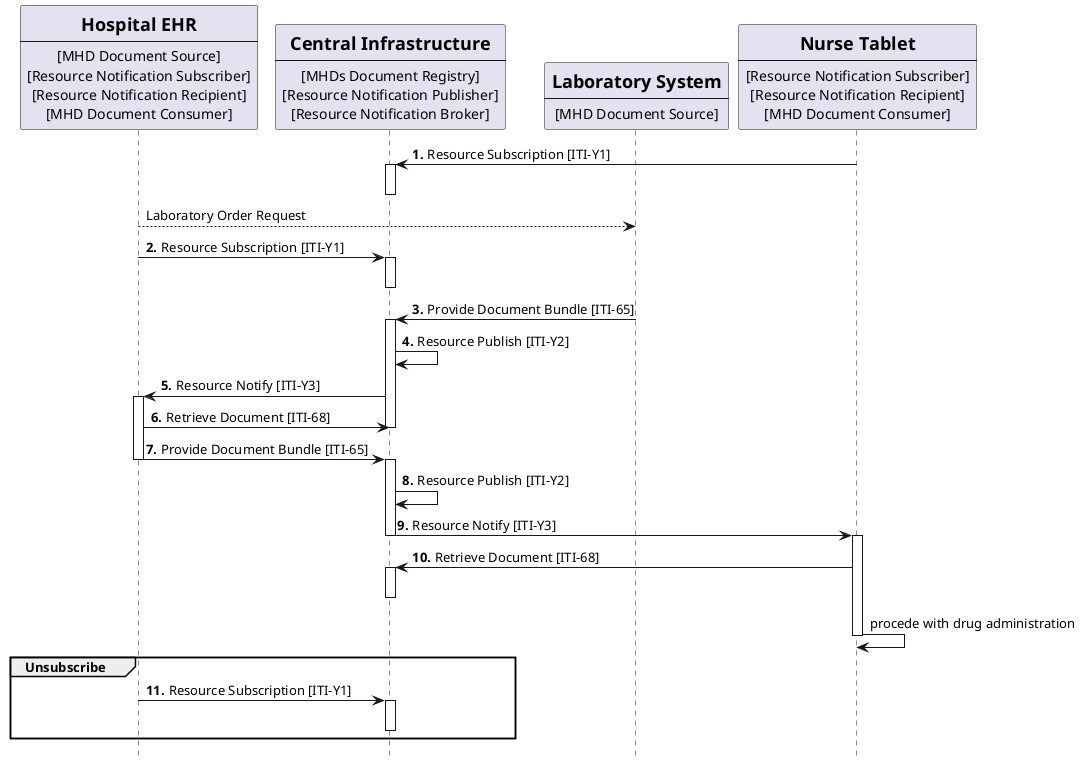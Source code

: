 @startuml
skinparam svgDimensionStyle false
hide footbox

/'title "Subscription with DSUBm on MHDs infrastructure: Laboratory Results and ePrescription"'/
participant HospitalEHR [
    =Hospital EHR
    ----
    [MHD Document Source]
    [Resource Notification Subscriber]
    [Resource Notification Recipient]
    [MHD Document Consumer]
] 

participant MHDsDocumentRegistry [
    =Central Infrastructure
    ----
    [MHDs Document Registry]
    [Resource Notification Publisher]
    [Resource Notification Broker]
    ] 


participant LaboratorySystem [
    =Laboratory System
    ----
    [MHD Document Source]
] 

participant NurseTablet [
    =Nurse Tablet
    ----
    [Resource Notification Subscriber]
    [Resource Notification Recipient]
    [MHD Document Consumer]
] 
autonumber "<b>."
NurseTablet -> MHDsDocumentRegistry:   Resource Subscription [ITI-Y1]
activate MHDsDocumentRegistry
deactivate MHDsDocumentRegistry
autonumber stop
HospitalEHR --> LaboratorySystem:  Laboratory Order Request
autonumber 2 "<b>."
HospitalEHR -> MHDsDocumentRegistry:  Resource Subscription [ITI-Y1]
activate MHDsDocumentRegistry
deactivate MHDsDocumentRegistry




LaboratorySystem -> MHDsDocumentRegistry: Provide Document Bundle [ITI-65]
activate MHDsDocumentRegistry
MHDsDocumentRegistry -> MHDsDocumentRegistry : Resource Publish [ITI-Y2]
MHDsDocumentRegistry -> HospitalEHR : Resource Notify [ITI-Y3]
activate HospitalEHR

HospitalEHR -> MHDsDocumentRegistry:  Retrieve Document [ITI-68]
deactivate MHDsDocumentRegistry
HospitalEHR -> MHDsDocumentRegistry: Provide Document Bundle [ITI-65]
deactivate HospitalEHR

activate MHDsDocumentRegistry
MHDsDocumentRegistry -> MHDsDocumentRegistry : Resource Publish [ITI-Y2]
MHDsDocumentRegistry -> NurseTablet : Resource Notify [ITI-Y3]
deactivate MHDsDocumentRegistry
activate NurseTablet
NurseTablet -> MHDsDocumentRegistry: Retrieve Document [ITI-68]
activate MHDsDocumentRegistry
deactivate MHDsDocumentRegistry
autonumber stop
NurseTablet -> NurseTablet: procede with drug administration
deactivate NurseTablet

autonumber 11 "<b>."
group Unsubscribe
  HospitalEHR ->MHDsDocumentRegistry: Resource Subscription [ITI-Y1]
  activate MHDsDocumentRegistry
  deactivate MHDsDocumentRegistry
  
end

@enduml